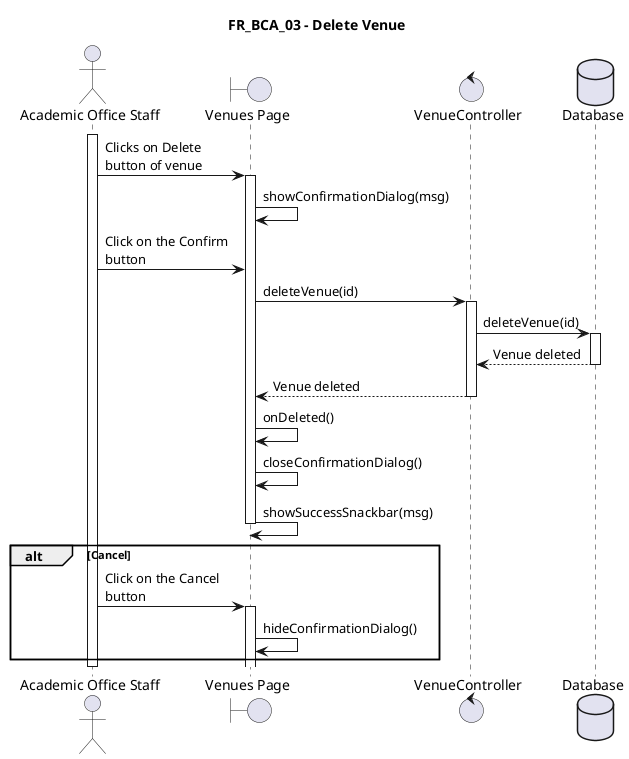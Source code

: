 @startuml FR_BCA_03
title FR_BCA_03 - Delete Venue
skinparam maxMessageSize 125

actor "Academic Office Staff" as eu
boundary "Venues Page" as fe
control "VenueController" as ct
database "Database" as db

activate eu

eu -> fe ++ : Clicks on Delete button of venue
fe -> fe : showConfirmationDialog(msg)
eu -> fe : Click on the Confirm button

fe -> ct ++ : deleteVenue(id)
ct -> db ++ : deleteVenue(id)
db --> ct -- : Venue deleted
ct --> fe -- : Venue deleted
fe -> fe : onDeleted()
fe -> fe : closeConfirmationDialog()
fe -> fe -- : showSuccessSnackbar(msg)

alt Cancel
    eu -> fe ++ : Click on the Cancel button
    fe -> fe : hideConfirmationDialog()
end



deactivate eu

@enduml